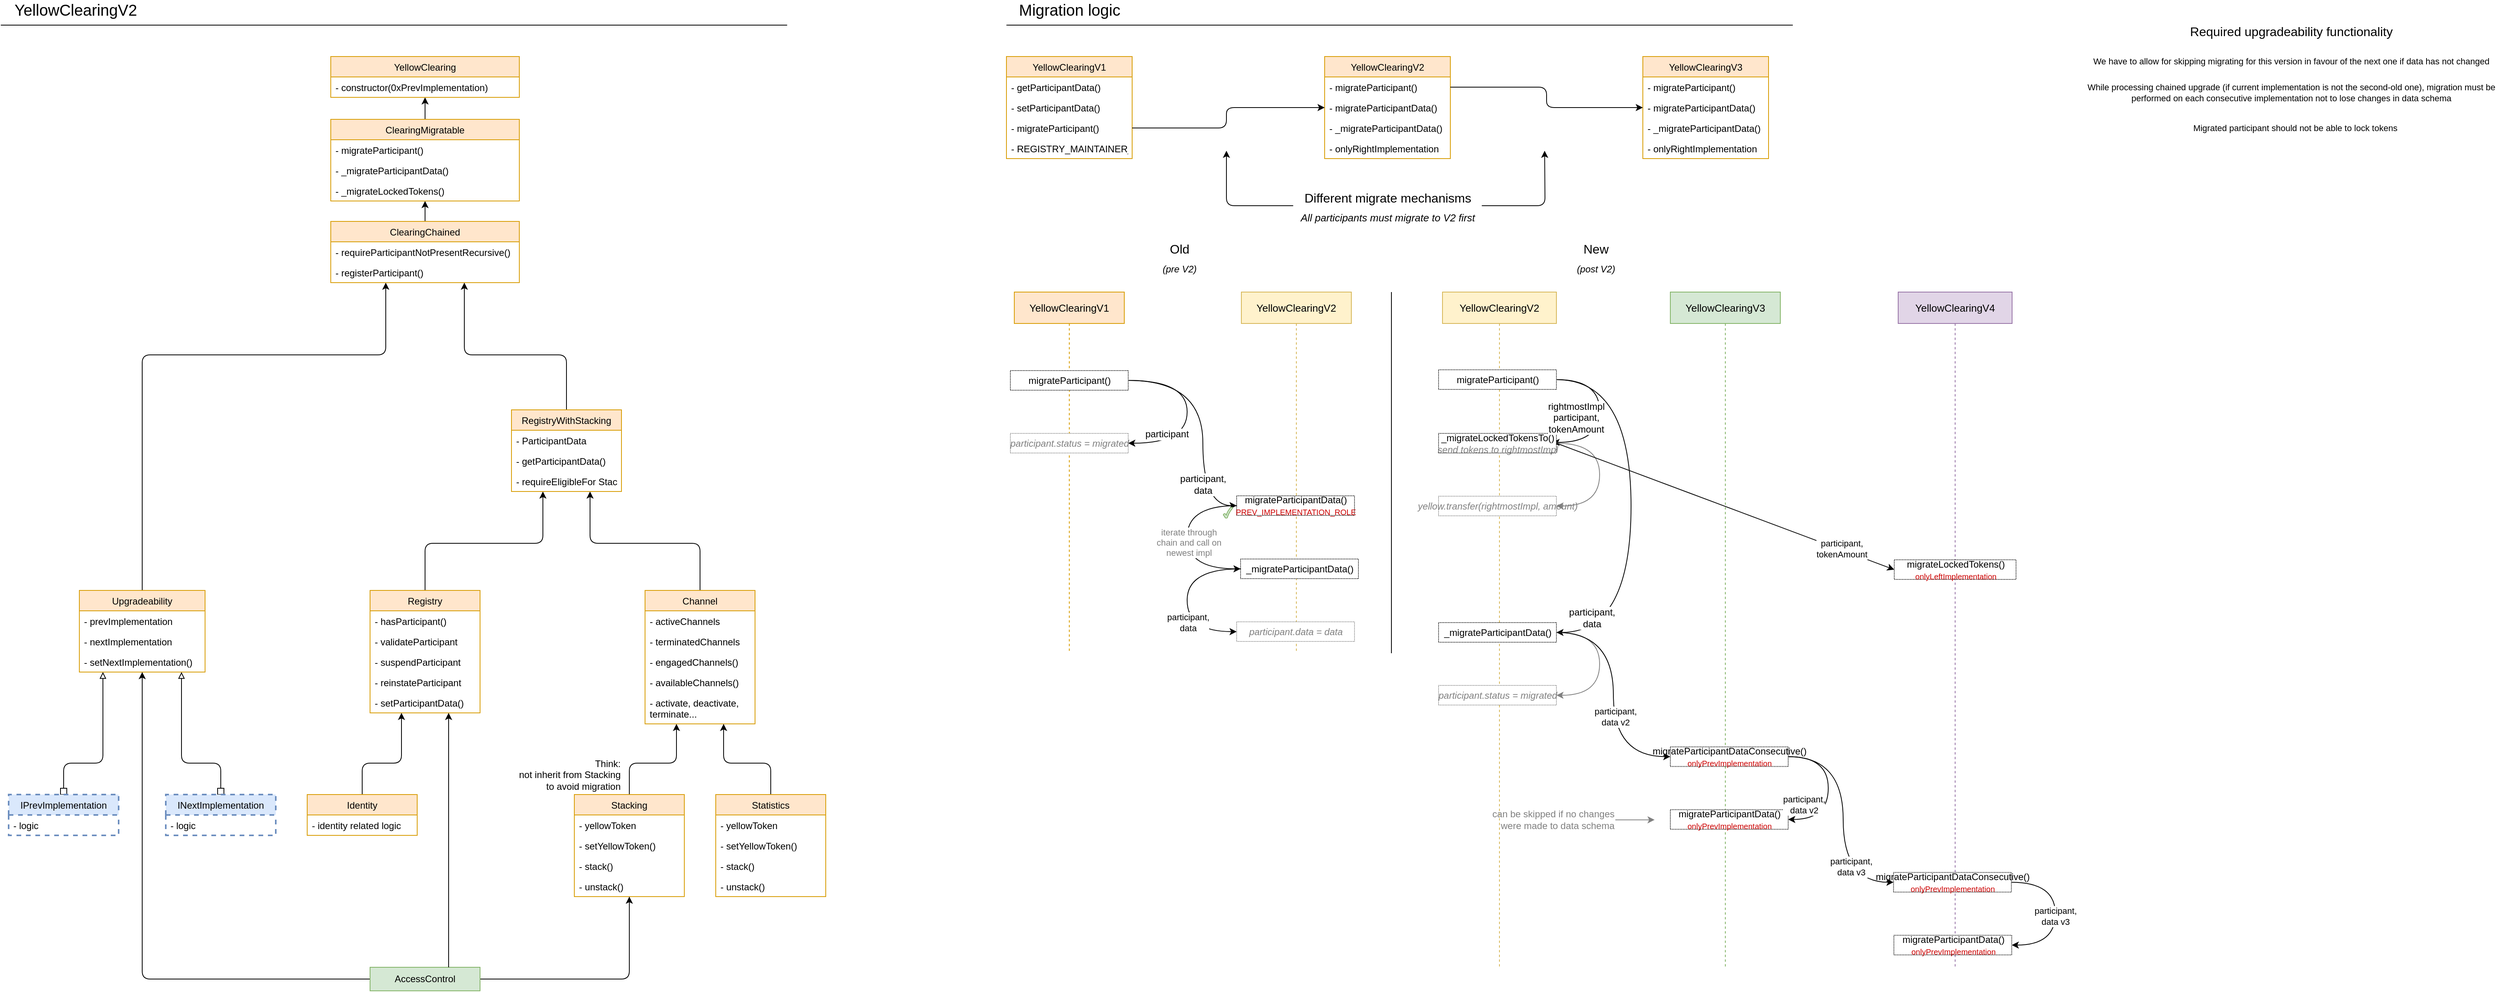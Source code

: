 <mxfile>
    <diagram id="poaGRXEQik0mPC6KGio3" name="Page-1">
        <mxGraphModel dx="1214" dy="923" grid="1" gridSize="10" guides="1" tooltips="1" connect="1" arrows="1" fold="1" page="1" pageScale="1" pageWidth="827" pageHeight="1169" math="0" shadow="0">
            <root>
                <mxCell id="0"/>
                <mxCell id="1" parent="0"/>
                <mxCell id="48" style="edgeStyle=orthogonalEdgeStyle;html=1;startArrow=none;startFill=0;endArrow=classic;endFill=1;" parent="1" source="9" target="22" edge="1">
                    <mxGeometry relative="1" as="geometry">
                        <Array as="points">
                            <mxPoint x="180" y="460"/>
                            <mxPoint x="490" y="460"/>
                        </Array>
                    </mxGeometry>
                </mxCell>
                <mxCell id="9" value="Upgradeability" style="swimlane;fontStyle=0;childLayout=stackLayout;horizontal=1;startSize=26;fillColor=#ffe6cc;horizontalStack=0;resizeParent=1;resizeParentMax=0;resizeLast=0;collapsible=1;marginBottom=0;strokeColor=#d79b00;swimlaneFillColor=default;" parent="1" vertex="1">
                    <mxGeometry x="100" y="760" width="160" height="104" as="geometry"/>
                </mxCell>
                <mxCell id="51" value="- prevImplementation" style="text;strokeColor=none;fillColor=none;align=left;verticalAlign=top;spacingLeft=4;spacingRight=4;overflow=hidden;rotatable=0;points=[[0,0.5],[1,0.5]];portConstraint=eastwest;" parent="9" vertex="1">
                    <mxGeometry y="26" width="160" height="26" as="geometry"/>
                </mxCell>
                <mxCell id="52" value="- nextImplementation" style="text;strokeColor=none;fillColor=none;align=left;verticalAlign=top;spacingLeft=4;spacingRight=4;overflow=hidden;rotatable=0;points=[[0,0.5],[1,0.5]];portConstraint=eastwest;" parent="9" vertex="1">
                    <mxGeometry y="52" width="160" height="26" as="geometry"/>
                </mxCell>
                <mxCell id="53" value="- setNextImplementation()" style="text;strokeColor=none;fillColor=none;align=left;verticalAlign=top;spacingLeft=4;spacingRight=4;overflow=hidden;rotatable=0;points=[[0,0.5],[1,0.5]];portConstraint=eastwest;" parent="9" vertex="1">
                    <mxGeometry y="78" width="160" height="26" as="geometry"/>
                </mxCell>
                <mxCell id="38" style="edgeStyle=orthogonalEdgeStyle;html=1;startArrow=box;startFill=0;endArrow=block;endFill=0;" parent="1" source="12" target="9" edge="1">
                    <mxGeometry relative="1" as="geometry">
                        <Array as="points">
                            <mxPoint x="80" y="980"/>
                            <mxPoint x="130" y="980"/>
                        </Array>
                    </mxGeometry>
                </mxCell>
                <mxCell id="12" value="IPrevImplementation" style="swimlane;fontStyle=0;childLayout=stackLayout;horizontal=1;startSize=26;fillColor=#dae8fc;horizontalStack=0;resizeParent=1;resizeParentMax=0;resizeLast=0;collapsible=1;marginBottom=0;strokeColor=#6c8ebf;swimlaneFillColor=default;strokeWidth=2;dashed=1;" parent="1" vertex="1">
                    <mxGeometry x="10" y="1020" width="140" height="52" as="geometry"/>
                </mxCell>
                <mxCell id="13" value="- logic" style="text;strokeColor=none;fillColor=none;align=left;verticalAlign=top;spacingLeft=4;spacingRight=4;overflow=hidden;rotatable=0;points=[[0,0.5],[1,0.5]];portConstraint=eastwest;" parent="12" vertex="1">
                    <mxGeometry y="26" width="140" height="26" as="geometry"/>
                </mxCell>
                <mxCell id="236" style="edgeStyle=orthogonalEdgeStyle;html=1;fontColor=#808080;strokeColor=#000000;exitX=0.5;exitY=0;exitDx=0;exitDy=0;" edge="1" parent="1" source="16" target="230">
                    <mxGeometry relative="1" as="geometry">
                        <Array as="points">
                            <mxPoint x="800" y="980"/>
                            <mxPoint x="860" y="980"/>
                        </Array>
                    </mxGeometry>
                </mxCell>
                <mxCell id="16" value="Stacking" style="swimlane;fontStyle=0;childLayout=stackLayout;horizontal=1;startSize=26;fillColor=#ffe6cc;horizontalStack=0;resizeParent=1;resizeParentMax=0;resizeLast=0;collapsible=1;marginBottom=0;strokeColor=#d79b00;swimlaneFillColor=default;" parent="1" vertex="1">
                    <mxGeometry x="730" y="1020" width="140" height="130" as="geometry"/>
                </mxCell>
                <mxCell id="64" value="- yellowToken" style="text;strokeColor=none;fillColor=none;align=left;verticalAlign=top;spacingLeft=4;spacingRight=4;overflow=hidden;rotatable=0;points=[[0,0.5],[1,0.5]];portConstraint=eastwest;" parent="16" vertex="1">
                    <mxGeometry y="26" width="140" height="26" as="geometry"/>
                </mxCell>
                <mxCell id="65" value="- setYellowToken()" style="text;strokeColor=none;fillColor=none;align=left;verticalAlign=top;spacingLeft=4;spacingRight=4;overflow=hidden;rotatable=0;points=[[0,0.5],[1,0.5]];portConstraint=eastwest;" parent="16" vertex="1">
                    <mxGeometry y="52" width="140" height="26" as="geometry"/>
                </mxCell>
                <mxCell id="66" value="- stack()" style="text;strokeColor=none;fillColor=none;align=left;verticalAlign=top;spacingLeft=4;spacingRight=4;overflow=hidden;rotatable=0;points=[[0,0.5],[1,0.5]];portConstraint=eastwest;" parent="16" vertex="1">
                    <mxGeometry y="78" width="140" height="26" as="geometry"/>
                </mxCell>
                <mxCell id="67" value="- unstack()" style="text;strokeColor=none;fillColor=none;align=left;verticalAlign=top;spacingLeft=4;spacingRight=4;overflow=hidden;rotatable=0;points=[[0,0.5],[1,0.5]];portConstraint=eastwest;" parent="16" vertex="1">
                    <mxGeometry y="104" width="140" height="26" as="geometry"/>
                </mxCell>
                <mxCell id="77" style="edgeStyle=orthogonalEdgeStyle;html=1;startArrow=none;startFill=0;endArrow=classic;endFill=1;" parent="1" source="22" target="70" edge="1">
                    <mxGeometry relative="1" as="geometry"/>
                </mxCell>
                <mxCell id="22" value="ClearingChained" style="swimlane;fontStyle=0;childLayout=stackLayout;horizontal=1;startSize=26;fillColor=#ffe6cc;horizontalStack=0;resizeParent=1;resizeParentMax=0;resizeLast=0;collapsible=1;marginBottom=0;strokeColor=#d79b00;swimlaneFillColor=default;" parent="1" vertex="1">
                    <mxGeometry x="420" y="290" width="240" height="78" as="geometry"/>
                </mxCell>
                <mxCell id="68" value="- requireParticipantNotPresentRecursive()" style="text;strokeColor=none;fillColor=none;align=left;verticalAlign=top;spacingLeft=4;spacingRight=4;overflow=hidden;rotatable=0;points=[[0,0.5],[1,0.5]];portConstraint=eastwest;" parent="22" vertex="1">
                    <mxGeometry y="26" width="240" height="26" as="geometry"/>
                </mxCell>
                <mxCell id="69" value="- registerParticipant()" style="text;strokeColor=none;fillColor=none;align=left;verticalAlign=top;spacingLeft=4;spacingRight=4;overflow=hidden;rotatable=0;points=[[0,0.5],[1,0.5]];portConstraint=eastwest;" parent="22" vertex="1">
                    <mxGeometry y="52" width="240" height="26" as="geometry"/>
                </mxCell>
                <mxCell id="237" style="edgeStyle=orthogonalEdgeStyle;html=1;fontColor=#808080;strokeColor=#000000;" edge="1" parent="1" source="23" target="252">
                    <mxGeometry relative="1" as="geometry">
                        <Array as="points">
                            <mxPoint x="540" y="700"/>
                            <mxPoint x="690" y="700"/>
                        </Array>
                    </mxGeometry>
                </mxCell>
                <mxCell id="23" value="Registry" style="swimlane;fontStyle=0;childLayout=stackLayout;horizontal=1;startSize=26;fillColor=#ffe6cc;horizontalStack=0;resizeParent=1;resizeParentMax=0;resizeLast=0;collapsible=1;marginBottom=0;strokeColor=#d79b00;swimlaneFillColor=default;" parent="1" vertex="1">
                    <mxGeometry x="470" y="760" width="140" height="156" as="geometry"/>
                </mxCell>
                <mxCell id="62" value="- hasParticipant()" style="text;strokeColor=none;fillColor=none;align=left;verticalAlign=top;spacingLeft=4;spacingRight=4;overflow=hidden;rotatable=0;points=[[0,0.5],[1,0.5]];portConstraint=eastwest;" parent="23" vertex="1">
                    <mxGeometry y="26" width="140" height="26" as="geometry"/>
                </mxCell>
                <mxCell id="59" value="- validateParticipant" style="text;strokeColor=none;fillColor=none;align=left;verticalAlign=top;spacingLeft=4;spacingRight=4;overflow=hidden;rotatable=0;points=[[0,0.5],[1,0.5]];portConstraint=eastwest;" parent="23" vertex="1">
                    <mxGeometry y="52" width="140" height="26" as="geometry"/>
                </mxCell>
                <mxCell id="60" value="- suspendParticipant" style="text;strokeColor=none;fillColor=none;align=left;verticalAlign=top;spacingLeft=4;spacingRight=4;overflow=hidden;rotatable=0;points=[[0,0.5],[1,0.5]];portConstraint=eastwest;" parent="23" vertex="1">
                    <mxGeometry y="78" width="140" height="26" as="geometry"/>
                </mxCell>
                <mxCell id="61" value="- reinstateParticipant" style="text;strokeColor=none;fillColor=none;align=left;verticalAlign=top;spacingLeft=4;spacingRight=4;overflow=hidden;rotatable=0;points=[[0,0.5],[1,0.5]];portConstraint=eastwest;" parent="23" vertex="1">
                    <mxGeometry y="104" width="140" height="26" as="geometry"/>
                </mxCell>
                <mxCell id="63" value="- setParticipantData()" style="text;strokeColor=none;fillColor=none;align=left;verticalAlign=top;spacingLeft=4;spacingRight=4;overflow=hidden;rotatable=0;points=[[0,0.5],[1,0.5]];portConstraint=eastwest;" parent="23" vertex="1">
                    <mxGeometry y="130" width="140" height="26" as="geometry"/>
                </mxCell>
                <mxCell id="47" style="edgeStyle=orthogonalEdgeStyle;html=1;startArrow=none;startFill=0;endArrow=classic;endFill=1;exitX=0.5;exitY=0;exitDx=0;exitDy=0;" parent="1" source="33" target="23" edge="1">
                    <mxGeometry relative="1" as="geometry">
                        <mxPoint x="610" y="1070" as="sourcePoint"/>
                        <Array as="points">
                            <mxPoint x="460" y="1020"/>
                            <mxPoint x="460" y="980"/>
                            <mxPoint x="510" y="980"/>
                        </Array>
                    </mxGeometry>
                </mxCell>
                <mxCell id="33" value="Identity" style="swimlane;fontStyle=0;childLayout=stackLayout;horizontal=1;startSize=26;fillColor=#ffe6cc;horizontalStack=0;resizeParent=1;resizeParentMax=0;resizeLast=0;collapsible=1;marginBottom=0;strokeColor=#d79b00;swimlaneFillColor=default;" parent="1" vertex="1">
                    <mxGeometry x="390" y="1020" width="140" height="52" as="geometry"/>
                </mxCell>
                <mxCell id="35" value="- identity related logic" style="text;strokeColor=none;fillColor=none;align=left;verticalAlign=top;spacingLeft=4;spacingRight=4;overflow=hidden;rotatable=0;points=[[0,0.5],[1,0.5]];portConstraint=eastwest;" parent="33" vertex="1">
                    <mxGeometry y="26" width="140" height="26" as="geometry"/>
                </mxCell>
                <mxCell id="39" style="edgeStyle=orthogonalEdgeStyle;html=1;startArrow=box;startFill=0;endArrow=block;endFill=0;" parent="1" source="36" target="9" edge="1">
                    <mxGeometry relative="1" as="geometry">
                        <Array as="points">
                            <mxPoint x="280" y="980"/>
                            <mxPoint x="230" y="980"/>
                        </Array>
                    </mxGeometry>
                </mxCell>
                <mxCell id="36" value="INextImplementation" style="swimlane;fontStyle=0;childLayout=stackLayout;horizontal=1;startSize=26;fillColor=#dae8fc;horizontalStack=0;resizeParent=1;resizeParentMax=0;resizeLast=0;collapsible=1;marginBottom=0;strokeColor=#6c8ebf;swimlaneFillColor=default;dashed=1;strokeWidth=2;" parent="1" vertex="1">
                    <mxGeometry x="210" y="1020" width="140" height="52" as="geometry"/>
                </mxCell>
                <mxCell id="37" value="- logic" style="text;strokeColor=none;fillColor=none;align=left;verticalAlign=top;spacingLeft=4;spacingRight=4;overflow=hidden;rotatable=0;points=[[0,0.5],[1,0.5]];portConstraint=eastwest;" parent="36" vertex="1">
                    <mxGeometry y="26" width="140" height="26" as="geometry"/>
                </mxCell>
                <mxCell id="42" style="edgeStyle=orthogonalEdgeStyle;html=1;startArrow=none;startFill=0;endArrow=classic;endFill=1;" parent="1" source="43" target="9" edge="1">
                    <mxGeometry relative="1" as="geometry">
                        <mxPoint x="180" y="940" as="sourcePoint"/>
                    </mxGeometry>
                </mxCell>
                <mxCell id="239" style="edgeStyle=orthogonalEdgeStyle;html=1;fontColor=#808080;strokeColor=#000000;" edge="1" parent="1" source="43" target="16">
                    <mxGeometry relative="1" as="geometry"/>
                </mxCell>
                <mxCell id="43" value="AccessControl" style="rounded=0;whiteSpace=wrap;html=1;strokeWidth=1;fillColor=#d5e8d4;strokeColor=#82b366;" parent="1" vertex="1">
                    <mxGeometry x="470" y="1240" width="140" height="30" as="geometry"/>
                </mxCell>
                <mxCell id="55" style="edgeStyle=orthogonalEdgeStyle;html=1;startArrow=none;startFill=0;endArrow=classic;endFill=1;" parent="1" source="43" target="23" edge="1">
                    <mxGeometry relative="1" as="geometry">
                        <mxPoint x="630" y="856" as="sourcePoint"/>
                        <Array as="points">
                            <mxPoint x="570" y="1130"/>
                            <mxPoint x="570" y="1130"/>
                        </Array>
                    </mxGeometry>
                </mxCell>
                <mxCell id="82" style="edgeStyle=orthogonalEdgeStyle;html=1;startArrow=none;startFill=0;endArrow=classic;endFill=1;" parent="1" source="70" target="78" edge="1">
                    <mxGeometry relative="1" as="geometry"/>
                </mxCell>
                <mxCell id="70" value="ClearingMigratable" style="swimlane;fontStyle=0;childLayout=stackLayout;horizontal=1;startSize=26;fillColor=#ffe6cc;horizontalStack=0;resizeParent=1;resizeParentMax=0;resizeLast=0;collapsible=1;marginBottom=0;strokeColor=#d79b00;swimlaneFillColor=default;" parent="1" vertex="1">
                    <mxGeometry x="420" y="160" width="240" height="104" as="geometry"/>
                </mxCell>
                <mxCell id="71" value="- migrateParticipant()" style="text;strokeColor=none;fillColor=none;align=left;verticalAlign=top;spacingLeft=4;spacingRight=4;overflow=hidden;rotatable=0;points=[[0,0.5],[1,0.5]];portConstraint=eastwest;" parent="70" vertex="1">
                    <mxGeometry y="26" width="240" height="26" as="geometry"/>
                </mxCell>
                <mxCell id="72" value="- _migrateParticipantData()" style="text;strokeColor=none;fillColor=none;align=left;verticalAlign=top;spacingLeft=4;spacingRight=4;overflow=hidden;rotatable=0;points=[[0,0.5],[1,0.5]];portConstraint=eastwest;" parent="70" vertex="1">
                    <mxGeometry y="52" width="240" height="26" as="geometry"/>
                </mxCell>
                <mxCell id="76" value="- _migrateLockedTokens()" style="text;strokeColor=none;fillColor=none;align=left;verticalAlign=top;spacingLeft=4;spacingRight=4;overflow=hidden;rotatable=0;points=[[0,0.5],[1,0.5]];portConstraint=eastwest;" parent="70" vertex="1">
                    <mxGeometry y="78" width="240" height="26" as="geometry"/>
                </mxCell>
                <mxCell id="78" value="YellowClearing" style="swimlane;fontStyle=0;childLayout=stackLayout;horizontal=1;startSize=26;fillColor=#ffe6cc;horizontalStack=0;resizeParent=1;resizeParentMax=0;resizeLast=0;collapsible=1;marginBottom=0;strokeColor=#d79b00;swimlaneFillColor=default;" parent="1" vertex="1">
                    <mxGeometry x="420" y="80" width="240" height="52" as="geometry"/>
                </mxCell>
                <mxCell id="79" value="- constructor(0xPrevImplementation)" style="text;strokeColor=none;fillColor=none;align=left;verticalAlign=top;spacingLeft=4;spacingRight=4;overflow=hidden;rotatable=0;points=[[0,0.5],[1,0.5]];portConstraint=eastwest;" parent="78" vertex="1">
                    <mxGeometry y="26" width="240" height="26" as="geometry"/>
                </mxCell>
                <mxCell id="83" value="YellowClearingV1" style="swimlane;fontStyle=0;childLayout=stackLayout;horizontal=1;startSize=26;fillColor=#ffe6cc;horizontalStack=0;resizeParent=1;resizeParentMax=0;resizeLast=0;collapsible=1;marginBottom=0;strokeColor=#d79b00;swimlaneFillColor=default;" parent="1" vertex="1">
                    <mxGeometry x="1280" y="80" width="160" height="130" as="geometry"/>
                </mxCell>
                <mxCell id="103" value="- getParticipantData()" style="text;strokeColor=none;fillColor=none;align=left;verticalAlign=top;spacingLeft=4;spacingRight=4;overflow=hidden;rotatable=0;points=[[0,0.5],[1,0.5]];portConstraint=eastwest;" parent="83" vertex="1">
                    <mxGeometry y="26" width="160" height="26" as="geometry"/>
                </mxCell>
                <mxCell id="104" value="- setParticipantData()" style="text;strokeColor=none;fillColor=none;align=left;verticalAlign=top;spacingLeft=4;spacingRight=4;overflow=hidden;rotatable=0;points=[[0,0.5],[1,0.5]];portConstraint=eastwest;" parent="83" vertex="1">
                    <mxGeometry y="52" width="160" height="26" as="geometry"/>
                </mxCell>
                <mxCell id="84" value="- migrateParticipant()" style="text;strokeColor=none;fillColor=none;align=left;verticalAlign=top;spacingLeft=4;spacingRight=4;overflow=hidden;rotatable=0;points=[[0,0.5],[1,0.5]];portConstraint=eastwest;" parent="83" vertex="1">
                    <mxGeometry y="78" width="160" height="26" as="geometry"/>
                </mxCell>
                <mxCell id="116" value="- REGISTRY_MAINTAINER_ROLE" style="text;strokeColor=none;fillColor=none;align=left;verticalAlign=top;spacingLeft=4;spacingRight=4;overflow=hidden;rotatable=0;points=[[0,0.5],[1,0.5]];portConstraint=eastwest;" parent="83" vertex="1">
                    <mxGeometry y="104" width="160" height="26" as="geometry"/>
                </mxCell>
                <mxCell id="87" value="&lt;font style=&quot;font-size: 20px&quot;&gt;&lt;span&gt;YellowClearingV2&lt;/span&gt;&lt;/font&gt;" style="text;html=1;align=center;verticalAlign=middle;resizable=0;points=[];autosize=1;strokeColor=none;fillColor=none;fontStyle=0" parent="1" vertex="1">
                    <mxGeometry x="10" y="10" width="170" height="20" as="geometry"/>
                </mxCell>
                <mxCell id="88" value="&lt;span style=&quot;font-size: 20px&quot;&gt;&lt;span&gt;Migration logic&lt;/span&gt;&lt;/span&gt;" style="text;html=1;align=center;verticalAlign=middle;resizable=0;points=[];autosize=1;strokeColor=none;fillColor=none;fontStyle=0" parent="1" vertex="1">
                    <mxGeometry x="1290" y="10" width="140" height="20" as="geometry"/>
                </mxCell>
                <mxCell id="91" value="YellowClearingV2" style="swimlane;fontStyle=0;childLayout=stackLayout;horizontal=1;startSize=26;fillColor=#ffe6cc;horizontalStack=0;resizeParent=1;resizeParentMax=0;resizeLast=0;collapsible=1;marginBottom=0;strokeColor=#d79b00;swimlaneFillColor=default;" parent="1" vertex="1">
                    <mxGeometry x="1685" y="80" width="160" height="130" as="geometry"/>
                </mxCell>
                <mxCell id="92" value="- migrateParticipant()" style="text;strokeColor=none;fillColor=none;align=left;verticalAlign=top;spacingLeft=4;spacingRight=4;overflow=hidden;rotatable=0;points=[[0,0.5],[1,0.5]];portConstraint=eastwest;" parent="91" vertex="1">
                    <mxGeometry y="26" width="160" height="26" as="geometry"/>
                </mxCell>
                <mxCell id="93" value="- migrateParticipantData()" style="text;strokeColor=none;fillColor=none;align=left;verticalAlign=top;spacingLeft=4;spacingRight=4;overflow=hidden;rotatable=0;points=[[0,0.5],[1,0.5]];portConstraint=eastwest;" parent="91" vertex="1">
                    <mxGeometry y="52" width="160" height="26" as="geometry"/>
                </mxCell>
                <mxCell id="96" value="- _migrateParticipantData()" style="text;strokeColor=none;fillColor=none;align=left;verticalAlign=top;spacingLeft=4;spacingRight=4;overflow=hidden;rotatable=0;points=[[0,0.5],[1,0.5]];portConstraint=eastwest;" parent="91" vertex="1">
                    <mxGeometry y="78" width="160" height="26" as="geometry"/>
                </mxCell>
                <mxCell id="114" value="- onlyRightImplementation" style="text;strokeColor=none;fillColor=none;align=left;verticalAlign=top;spacingLeft=4;spacingRight=4;overflow=hidden;rotatable=0;points=[[0,0.5],[1,0.5]];portConstraint=eastwest;" parent="91" vertex="1">
                    <mxGeometry y="104" width="160" height="26" as="geometry"/>
                </mxCell>
                <mxCell id="94" value="" style="endArrow=none;html=1;fontSize=20;" parent="1" edge="1">
                    <mxGeometry width="50" height="50" relative="1" as="geometry">
                        <mxPoint y="40" as="sourcePoint"/>
                        <mxPoint x="1000.877" y="40" as="targetPoint"/>
                    </mxGeometry>
                </mxCell>
                <mxCell id="95" value="" style="endArrow=none;html=1;fontSize=20;" parent="1" edge="1">
                    <mxGeometry width="50" height="50" relative="1" as="geometry">
                        <mxPoint x="1280" y="40" as="sourcePoint"/>
                        <mxPoint x="2280.877" y="40" as="targetPoint"/>
                    </mxGeometry>
                </mxCell>
                <mxCell id="97" style="edgeStyle=orthogonalEdgeStyle;html=1;fontSize=20;startArrow=none;startFill=0;endArrow=classic;endFill=1;" parent="1" source="84" target="93" edge="1">
                    <mxGeometry relative="1" as="geometry">
                        <Array as="points">
                            <mxPoint x="1560" y="171"/>
                            <mxPoint x="1560" y="145"/>
                        </Array>
                    </mxGeometry>
                </mxCell>
                <mxCell id="98" value="YellowClearingV3" style="swimlane;fontStyle=0;childLayout=stackLayout;horizontal=1;startSize=26;fillColor=#ffe6cc;horizontalStack=0;resizeParent=1;resizeParentMax=0;resizeLast=0;collapsible=1;marginBottom=0;strokeColor=#d79b00;swimlaneFillColor=default;" parent="1" vertex="1">
                    <mxGeometry x="2090" y="80" width="160" height="130" as="geometry"/>
                </mxCell>
                <mxCell id="99" value="- migrateParticipant()" style="text;strokeColor=none;fillColor=none;align=left;verticalAlign=top;spacingLeft=4;spacingRight=4;overflow=hidden;rotatable=0;points=[[0,0.5],[1,0.5]];portConstraint=eastwest;" parent="98" vertex="1">
                    <mxGeometry y="26" width="160" height="26" as="geometry"/>
                </mxCell>
                <mxCell id="100" value="- migrateParticipantData()" style="text;strokeColor=none;fillColor=none;align=left;verticalAlign=top;spacingLeft=4;spacingRight=4;overflow=hidden;rotatable=0;points=[[0,0.5],[1,0.5]];portConstraint=eastwest;" parent="98" vertex="1">
                    <mxGeometry y="52" width="160" height="26" as="geometry"/>
                </mxCell>
                <mxCell id="101" value="- _migrateParticipantData()" style="text;strokeColor=none;fillColor=none;align=left;verticalAlign=top;spacingLeft=4;spacingRight=4;overflow=hidden;rotatable=0;points=[[0,0.5],[1,0.5]];portConstraint=eastwest;" parent="98" vertex="1">
                    <mxGeometry y="78" width="160" height="26" as="geometry"/>
                </mxCell>
                <mxCell id="115" value="- onlyRightImplementation" style="text;strokeColor=none;fillColor=none;align=left;verticalAlign=top;spacingLeft=4;spacingRight=4;overflow=hidden;rotatable=0;points=[[0,0.5],[1,0.5]];portConstraint=eastwest;" parent="98" vertex="1">
                    <mxGeometry y="104" width="160" height="26" as="geometry"/>
                </mxCell>
                <mxCell id="102" style="edgeStyle=orthogonalEdgeStyle;html=1;fontSize=20;startArrow=none;startFill=0;endArrow=classic;endFill=1;" parent="1" source="92" target="100" edge="1">
                    <mxGeometry relative="1" as="geometry"/>
                </mxCell>
                <mxCell id="108" style="edgeStyle=orthogonalEdgeStyle;html=1;fontSize=16;startArrow=none;startFill=0;endArrow=classic;endFill=1;" parent="1" source="107" edge="1">
                    <mxGeometry relative="1" as="geometry">
                        <mxPoint x="1560" y="200" as="targetPoint"/>
                        <Array as="points">
                            <mxPoint x="1560" y="270"/>
                            <mxPoint x="1560" y="200"/>
                        </Array>
                    </mxGeometry>
                </mxCell>
                <mxCell id="109" style="edgeStyle=orthogonalEdgeStyle;html=1;fontSize=16;startArrow=none;startFill=0;endArrow=classic;endFill=1;" parent="1" source="107" edge="1">
                    <mxGeometry relative="1" as="geometry">
                        <mxPoint x="1965" y="200" as="targetPoint"/>
                        <mxPoint x="1940.0" y="270" as="sourcePoint"/>
                    </mxGeometry>
                </mxCell>
                <mxCell id="107" value="&lt;font&gt;&lt;span style=&quot;font-size: 16px&quot;&gt;Different migrate mechanisms&lt;/span&gt;&lt;br&gt;&lt;font size=&quot;1&quot;&gt;&lt;i style=&quot;font-size: 13px&quot;&gt;All participants must migrate to V2 first&lt;/i&gt;&lt;/font&gt;&lt;br&gt;&lt;/font&gt;" style="text;html=1;align=center;verticalAlign=middle;resizable=0;points=[];autosize=1;strokeColor=none;fillColor=none;fontSize=20;" parent="1" vertex="1">
                    <mxGeometry x="1645" y="240" width="240" height="60" as="geometry"/>
                </mxCell>
                <mxCell id="117" value="&lt;font&gt;&lt;span style=&quot;font-size: 16px&quot;&gt;Old&lt;/span&gt;&lt;br&gt;&lt;font size=&quot;1&quot;&gt;&lt;i style=&quot;font-size: 12px&quot;&gt;(pre V2)&lt;/i&gt;&lt;/font&gt;&lt;br&gt;&lt;/font&gt;" style="text;html=1;align=center;verticalAlign=middle;resizable=0;points=[];autosize=1;strokeColor=none;fillColor=none;fontSize=20;" parent="1" vertex="1">
                    <mxGeometry x="1470" y="305" width="60" height="60" as="geometry"/>
                </mxCell>
                <mxCell id="119" value="&lt;font&gt;&lt;span style=&quot;font-size: 16px&quot;&gt;New&lt;/span&gt;&lt;br&gt;&lt;font size=&quot;1&quot;&gt;&lt;i style=&quot;font-size: 12px&quot;&gt;(post V2)&lt;/i&gt;&lt;/font&gt;&lt;br&gt;&lt;/font&gt;" style="text;html=1;align=center;verticalAlign=middle;resizable=0;points=[];autosize=1;strokeColor=none;fillColor=none;fontSize=20;" parent="1" vertex="1">
                    <mxGeometry x="2000" y="305" width="60" height="60" as="geometry"/>
                </mxCell>
                <mxCell id="120" value="YellowClearingV1" style="shape=umlLifeline;perimeter=lifelinePerimeter;whiteSpace=wrap;html=1;container=1;collapsible=0;recursiveResize=0;outlineConnect=0;fontSize=13;strokeWidth=1;fillColor=#ffe6cc;strokeColor=#d79b00;" parent="1" vertex="1">
                    <mxGeometry x="1290" y="380" width="140" height="460" as="geometry"/>
                </mxCell>
                <mxCell id="148" style="edgeStyle=orthogonalEdgeStyle;html=1;exitX=1;exitY=0.5;exitDx=0;exitDy=0;entryX=1;entryY=0.5;entryDx=0;entryDy=0;fontSize=12;fontColor=#808080;startArrow=none;startFill=0;endArrow=classic;endFill=1;curved=1;" parent="120" source="124" target="146" edge="1">
                    <mxGeometry relative="1" as="geometry">
                        <Array as="points">
                            <mxPoint x="220" y="112"/>
                            <mxPoint x="220" y="192"/>
                        </Array>
                    </mxGeometry>
                </mxCell>
                <mxCell id="149" value="&lt;font color=&quot;#000000&quot;&gt;participant&lt;/font&gt;" style="edgeLabel;html=1;align=center;verticalAlign=middle;resizable=0;points=[];fontSize=12;fontColor=#808080;" parent="148" vertex="1" connectable="0">
                    <mxGeometry x="0.657" y="-3" relative="1" as="geometry">
                        <mxPoint x="9" y="-9" as="offset"/>
                    </mxGeometry>
                </mxCell>
                <mxCell id="124" value="migrateParticipant()" style="html=1;fontSize=12;strokeWidth=1;dashed=1;dashPattern=1 1;" parent="120" vertex="1">
                    <mxGeometry x="-5" y="100" width="150" height="25" as="geometry"/>
                </mxCell>
                <mxCell id="146" value="&lt;i&gt;&lt;font color=&quot;#808080&quot;&gt;participant.status = migrated&lt;/font&gt;&lt;/i&gt;" style="html=1;fontSize=12;strokeWidth=1;dashed=1;dashPattern=1 1;strokeColor=#808080;" parent="120" vertex="1">
                    <mxGeometry x="-5" y="180" width="150" height="25" as="geometry"/>
                </mxCell>
                <mxCell id="121" value="YellowClearingV2" style="shape=umlLifeline;perimeter=lifelinePerimeter;whiteSpace=wrap;html=1;container=1;collapsible=0;recursiveResize=0;outlineConnect=0;fontSize=13;strokeWidth=1;fillColor=#fff2cc;strokeColor=#d6b656;" parent="1" vertex="1">
                    <mxGeometry x="1579" y="380" width="140" height="460" as="geometry"/>
                </mxCell>
                <mxCell id="161" style="edgeStyle=orthogonalEdgeStyle;curved=1;html=1;exitX=0;exitY=0.5;exitDx=0;exitDy=0;entryX=0;entryY=0.5;entryDx=0;entryDy=0;fontSize=11;fontColor=#000000;startArrow=none;startFill=0;endArrow=classic;endFill=1;" parent="121" source="125" target="160" edge="1">
                    <mxGeometry relative="1" as="geometry">
                        <Array as="points">
                            <mxPoint x="-69" y="272"/>
                            <mxPoint x="-69" y="352"/>
                        </Array>
                    </mxGeometry>
                </mxCell>
                <mxCell id="162" value="&lt;font color=&quot;#808080&quot;&gt;iterate through&lt;br&gt;chain and call on&lt;br&gt;newest impl&lt;/font&gt;" style="edgeLabel;html=1;align=center;verticalAlign=middle;resizable=0;points=[];fontSize=11;fontColor=#000000;" parent="161" vertex="1" connectable="0">
                    <mxGeometry x="-0.109" y="2" relative="1" as="geometry">
                        <mxPoint y="16" as="offset"/>
                    </mxGeometry>
                </mxCell>
                <mxCell id="125" value="migrateParticipantData()&lt;br style=&quot;font-size: 11px&quot;&gt;&lt;font size=&quot;1&quot; color=&quot;#cc0000&quot;&gt;PREV_IMPLEMENTATION_ROLE&lt;/font&gt;" style="html=1;fontSize=12;strokeWidth=1;dashed=1;dashPattern=1 1;" parent="121" vertex="1">
                    <mxGeometry x="-6" y="259.5" width="150" height="25" as="geometry"/>
                </mxCell>
                <mxCell id="152" value="&lt;i&gt;&lt;font color=&quot;#808080&quot;&gt;participant.data = data&lt;/font&gt;&lt;/i&gt;" style="html=1;fontSize=12;strokeWidth=1;dashed=1;dashPattern=1 1;strokeColor=#808080;" parent="121" vertex="1">
                    <mxGeometry x="-6" y="420" width="150" height="25" as="geometry"/>
                </mxCell>
                <mxCell id="163" style="edgeStyle=orthogonalEdgeStyle;curved=1;html=1;exitX=0;exitY=0.5;exitDx=0;exitDy=0;entryX=0;entryY=0.5;entryDx=0;entryDy=0;fontSize=11;fontColor=#808080;startArrow=none;startFill=0;endArrow=classic;endFill=1;" parent="121" source="160" target="152" edge="1">
                    <mxGeometry relative="1" as="geometry">
                        <Array as="points">
                            <mxPoint x="-69" y="352"/>
                            <mxPoint x="-69" y="432"/>
                        </Array>
                    </mxGeometry>
                </mxCell>
                <mxCell id="164" value="&lt;font color=&quot;#000000&quot;&gt;participant,&lt;br&gt;data&lt;/font&gt;" style="edgeLabel;html=1;align=center;verticalAlign=middle;resizable=0;points=[];fontSize=11;fontColor=#808080;" parent="163" vertex="1" connectable="0">
                    <mxGeometry x="0.101" y="1" relative="1" as="geometry">
                        <mxPoint y="20" as="offset"/>
                    </mxGeometry>
                </mxCell>
                <mxCell id="160" value="_migrateParticipantData()" style="html=1;fontSize=12;strokeWidth=1;dashed=1;dashPattern=1 1;" parent="121" vertex="1">
                    <mxGeometry x="-1" y="340" width="150" height="25" as="geometry"/>
                </mxCell>
                <mxCell id="150" style="edgeStyle=orthogonalEdgeStyle;curved=1;html=1;exitX=1;exitY=0.5;exitDx=0;exitDy=0;entryX=0;entryY=0.5;entryDx=0;entryDy=0;fontSize=12;fontColor=#000000;startArrow=none;startFill=0;endArrow=classic;endFill=1;" parent="1" source="124" target="125" edge="1">
                    <mxGeometry relative="1" as="geometry">
                        <Array as="points">
                            <mxPoint x="1530" y="492"/>
                            <mxPoint x="1530" y="652"/>
                        </Array>
                    </mxGeometry>
                </mxCell>
                <mxCell id="151" value="participant,&lt;br&gt;data" style="edgeLabel;html=1;align=center;verticalAlign=middle;resizable=0;points=[];fontSize=12;fontColor=#000000;" parent="150" vertex="1" connectable="0">
                    <mxGeometry x="0.337" y="-2" relative="1" as="geometry">
                        <mxPoint x="2" y="28" as="offset"/>
                    </mxGeometry>
                </mxCell>
                <mxCell id="155" value="" style="verticalLabelPosition=bottom;verticalAlign=top;html=1;shape=mxgraph.basic.tick;fontSize=10;strokeWidth=1;fillColor=#d5e8d4;strokeColor=#82b366;" parent="1" vertex="1">
                    <mxGeometry x="1556.05" y="654" width="11.9" height="14" as="geometry"/>
                </mxCell>
                <mxCell id="165" value="We have to allow for skipping migrating for this version in favour of the next one if data has not changed" style="text;html=1;align=center;verticalAlign=middle;resizable=0;points=[];autosize=1;strokeColor=none;fillColor=none;fontSize=11;fontColor=#000000;" parent="1" vertex="1">
                    <mxGeometry x="2655" y="76" width="520" height="20" as="geometry"/>
                </mxCell>
                <mxCell id="166" value="While processing chained upgrade (if current implementation is not the second-old one), migration must be&lt;br&gt;performed on each consecutive implementation not to lose changes in data schema" style="text;html=1;align=center;verticalAlign=middle;resizable=0;points=[];autosize=1;strokeColor=none;fillColor=none;fontSize=11;fontColor=#000000;" parent="1" vertex="1">
                    <mxGeometry x="2650" y="111" width="530" height="30" as="geometry"/>
                </mxCell>
                <mxCell id="167" value="&lt;font&gt;&lt;span style=&quot;font-size: 16px&quot;&gt;Required upgradeability functionality&lt;/span&gt;&lt;br&gt;&lt;/font&gt;" style="text;html=1;align=center;verticalAlign=middle;resizable=0;points=[];autosize=1;strokeColor=none;fillColor=none;fontSize=20;" parent="1" vertex="1">
                    <mxGeometry x="2780" y="31" width="270" height="30" as="geometry"/>
                </mxCell>
                <mxCell id="168" value="YellowClearingV3" style="shape=umlLifeline;perimeter=lifelinePerimeter;whiteSpace=wrap;html=1;container=1;collapsible=0;recursiveResize=0;outlineConnect=0;fontSize=13;strokeWidth=1;fillColor=#d5e8d4;strokeColor=#82b366;" vertex="1" parent="1">
                    <mxGeometry x="2125" y="380" width="140" height="860" as="geometry"/>
                </mxCell>
                <mxCell id="188" value="migrateParticipantData()&lt;br&gt;&lt;font color=&quot;#cc0000&quot; style=&quot;font-size: 10px&quot;&gt;onlyPrevImplementation&lt;/font&gt;" style="html=1;fontSize=12;strokeWidth=1;dashed=1;dashPattern=1 1;" vertex="1" parent="168">
                    <mxGeometry x="-9.237e-14" y="659.22" width="150" height="25" as="geometry"/>
                </mxCell>
                <mxCell id="204" style="edgeStyle=orthogonalEdgeStyle;curved=1;html=1;exitX=1;exitY=0.5;exitDx=0;exitDy=0;entryX=1;entryY=0.5;entryDx=0;entryDy=0;" edge="1" parent="168" source="193" target="188">
                    <mxGeometry relative="1" as="geometry">
                        <Array as="points">
                            <mxPoint x="201" y="592.22"/>
                            <mxPoint x="201" y="672.22"/>
                        </Array>
                    </mxGeometry>
                </mxCell>
                <mxCell id="193" value="migrateParticipantDataConsecutive()&lt;br&gt;&lt;span style=&quot;color: rgb(204 , 0 , 0) ; font-size: 10px&quot;&gt;onlyPrevImplementation&lt;/span&gt;" style="html=1;fontSize=12;strokeWidth=1;dashed=1;dashPattern=1 1;" vertex="1" parent="168">
                    <mxGeometry x="-9.237e-14" y="579.22" width="150" height="25" as="geometry"/>
                </mxCell>
                <mxCell id="173" value="YellowClearingV2" style="shape=umlLifeline;perimeter=lifelinePerimeter;whiteSpace=wrap;html=1;container=1;collapsible=0;recursiveResize=0;outlineConnect=0;fontSize=13;strokeWidth=1;fillColor=#fff2cc;strokeColor=#d6b656;" vertex="1" parent="1">
                    <mxGeometry x="1835" y="380" width="145" height="860" as="geometry"/>
                </mxCell>
                <mxCell id="217" style="edgeStyle=orthogonalEdgeStyle;html=1;exitX=1;exitY=0.5;exitDx=0;exitDy=0;entryX=1;entryY=0.5;entryDx=0;entryDy=0;curved=1;" edge="1" parent="173" source="176" target="214">
                    <mxGeometry relative="1" as="geometry">
                        <Array as="points">
                            <mxPoint x="240" y="112"/>
                            <mxPoint x="240" y="434"/>
                        </Array>
                    </mxGeometry>
                </mxCell>
                <mxCell id="174" style="edgeStyle=orthogonalEdgeStyle;html=1;fontSize=10;fontColor=#CC0000;startArrow=none;startFill=0;endArrow=classic;endFill=1;entryX=1;entryY=0.5;entryDx=0;entryDy=0;exitX=1;exitY=0.5;exitDx=0;exitDy=0;curved=1;" edge="1" parent="173" source="176">
                    <mxGeometry relative="1" as="geometry">
                        <Array as="points">
                            <mxPoint x="200" y="112"/>
                            <mxPoint x="200" y="192"/>
                        </Array>
                        <mxPoint x="140" y="191.5" as="targetPoint"/>
                    </mxGeometry>
                </mxCell>
                <mxCell id="175" value="&lt;font style=&quot;font-size: 12px&quot; color=&quot;#000000&quot;&gt;participant,&lt;br&gt;data&lt;br&gt;&lt;/font&gt;" style="edgeLabel;html=1;align=center;verticalAlign=middle;resizable=0;points=[];fontSize=10;fontColor=#CC0000;" vertex="1" connectable="0" parent="174">
                    <mxGeometry x="0.003" relative="1" as="geometry">
                        <mxPoint x="-10" y="260" as="offset"/>
                    </mxGeometry>
                </mxCell>
                <mxCell id="176" value="migrateParticipant()" style="html=1;fontSize=12;strokeWidth=1;dashed=1;dashPattern=1 1;" vertex="1" parent="173">
                    <mxGeometry x="-5" y="99" width="150" height="25" as="geometry"/>
                </mxCell>
                <mxCell id="227" style="edgeStyle=orthogonalEdgeStyle;curved=1;html=1;exitX=1;exitY=0.5;exitDx=0;exitDy=0;entryX=1;entryY=0.5;entryDx=0;entryDy=0;fontColor=#808080;strokeColor=#808080;" edge="1" parent="173" source="213" target="226">
                    <mxGeometry relative="1" as="geometry">
                        <Array as="points">
                            <mxPoint x="200" y="192"/>
                            <mxPoint x="200" y="272"/>
                        </Array>
                    </mxGeometry>
                </mxCell>
                <mxCell id="213" value="_migrateLockedTokensTo()&lt;br&gt;&lt;i&gt;&lt;font color=&quot;#808080&quot;&gt;send tokens to rightmostImpl&lt;/font&gt;&lt;/i&gt;" style="html=1;fontSize=12;strokeWidth=1;dashed=1;dashPattern=1 1;" vertex="1" parent="173">
                    <mxGeometry x="-5" y="180" width="150" height="25" as="geometry"/>
                </mxCell>
                <mxCell id="225" style="edgeStyle=orthogonalEdgeStyle;curved=1;html=1;exitX=1;exitY=0.5;exitDx=0;exitDy=0;entryX=1;entryY=0.5;entryDx=0;entryDy=0;fontColor=#808080;strokeColor=#808080;" edge="1" parent="173" source="214" target="223">
                    <mxGeometry relative="1" as="geometry">
                        <Array as="points">
                            <mxPoint x="200" y="433.05"/>
                            <mxPoint x="200" y="513.05"/>
                        </Array>
                    </mxGeometry>
                </mxCell>
                <mxCell id="214" value="_migrateParticipantData()" style="html=1;fontSize=12;strokeWidth=1;dashed=1;dashPattern=1 1;" vertex="1" parent="173">
                    <mxGeometry x="-5" y="421.05" width="150" height="25" as="geometry"/>
                </mxCell>
                <mxCell id="223" value="&lt;i&gt;&lt;font color=&quot;#808080&quot;&gt;participant.status = migrated&lt;/font&gt;&lt;/i&gt;" style="html=1;fontSize=12;strokeWidth=1;dashed=1;dashPattern=1 1;strokeColor=#808080;" vertex="1" parent="173">
                    <mxGeometry x="-5" y="501.05" width="150" height="25" as="geometry"/>
                </mxCell>
                <mxCell id="226" value="&lt;font color=&quot;#808080&quot;&gt;&lt;i&gt;yellow.transfer(rightmostImpl, amount)&lt;/i&gt;&lt;/font&gt;" style="html=1;fontSize=12;strokeWidth=1;dashed=1;dashPattern=1 1;strokeColor=#808080;" vertex="1" parent="173">
                    <mxGeometry x="-5" y="260" width="150" height="25" as="geometry"/>
                </mxCell>
                <mxCell id="181" value="" style="endArrow=none;html=1;" edge="1" parent="1">
                    <mxGeometry width="50" height="50" relative="1" as="geometry">
                        <mxPoint x="1770" y="840" as="sourcePoint"/>
                        <mxPoint x="1770" y="380" as="targetPoint"/>
                    </mxGeometry>
                </mxCell>
                <mxCell id="183" value="YellowClearingV4" style="shape=umlLifeline;perimeter=lifelinePerimeter;whiteSpace=wrap;html=1;container=1;collapsible=0;recursiveResize=0;outlineConnect=0;fontSize=13;strokeWidth=1;fillColor=#e1d5e7;strokeColor=#9673a6;" vertex="1" parent="1">
                    <mxGeometry x="2415" y="380" width="145" height="860" as="geometry"/>
                </mxCell>
                <mxCell id="196" value="migrateParticipantData()&lt;br&gt;&lt;span style=&quot;color: rgb(204 , 0 , 0) ; font-size: 10px&quot;&gt;onlyPrevImplementation&lt;/span&gt;" style="html=1;fontSize=12;strokeWidth=1;dashed=1;dashPattern=1 1;" vertex="1" parent="183">
                    <mxGeometry x="-5.45" y="819.22" width="150" height="25" as="geometry"/>
                </mxCell>
                <mxCell id="210" style="edgeStyle=orthogonalEdgeStyle;curved=1;html=1;exitX=1;exitY=0.5;exitDx=0;exitDy=0;entryX=1;entryY=0.5;entryDx=0;entryDy=0;" edge="1" parent="183" source="201" target="196">
                    <mxGeometry relative="1" as="geometry">
                        <Array as="points">
                            <mxPoint x="200" y="752.22"/>
                            <mxPoint x="200" y="832.22"/>
                        </Array>
                    </mxGeometry>
                </mxCell>
                <mxCell id="201" value="migrateParticipantDataConsecutive()&lt;br&gt;&lt;span style=&quot;color: rgb(204 , 0 , 0) ; font-size: 10px&quot;&gt;onlyPrevImplementation&lt;/span&gt;" style="html=1;fontSize=12;strokeWidth=1;dashed=1;dashPattern=1 1;" vertex="1" parent="183">
                    <mxGeometry x="-5.9" y="739.22" width="150" height="25" as="geometry"/>
                </mxCell>
                <mxCell id="215" value="migrateLockedTokens()&lt;br&gt;&lt;font color=&quot;#cc0000&quot; style=&quot;font-size: 10px&quot;&gt;onlyLeftImplementation&lt;/font&gt;" style="html=1;fontSize=12;strokeWidth=1;dashed=1;dashPattern=1 1;" vertex="1" parent="183">
                    <mxGeometry x="-5" y="341.05" width="155" height="25" as="geometry"/>
                </mxCell>
                <mxCell id="202" style="edgeStyle=orthogonalEdgeStyle;curved=1;html=1;exitX=1;exitY=0.5;exitDx=0;exitDy=0;entryX=0;entryY=0.5;entryDx=0;entryDy=0;" edge="1" parent="1" source="214" target="193">
                    <mxGeometry relative="1" as="geometry">
                        <mxPoint x="1975" y="652.55" as="sourcePoint"/>
                    </mxGeometry>
                </mxCell>
                <mxCell id="203" value="participant,&lt;br&gt;data v2" style="edgeLabel;html=1;align=center;verticalAlign=middle;resizable=0;points=[];" vertex="1" connectable="0" parent="202">
                    <mxGeometry x="-0.004" y="-1" relative="1" as="geometry">
                        <mxPoint x="3" y="29" as="offset"/>
                    </mxGeometry>
                </mxCell>
                <mxCell id="206" style="edgeStyle=orthogonalEdgeStyle;curved=1;html=1;exitX=1;exitY=0.5;exitDx=0;exitDy=0;entryX=0;entryY=0.5;entryDx=0;entryDy=0;" edge="1" parent="1" source="193" target="201">
                    <mxGeometry relative="1" as="geometry">
                        <Array as="points">
                            <mxPoint x="2345" y="972.22"/>
                            <mxPoint x="2345" y="1132.22"/>
                        </Array>
                    </mxGeometry>
                </mxCell>
                <mxCell id="209" value="participant,&lt;br&gt;data v3" style="edgeLabel;html=1;align=center;verticalAlign=middle;resizable=0;points=[];" vertex="1" connectable="0" parent="206">
                    <mxGeometry x="0.307" y="4" relative="1" as="geometry">
                        <mxPoint x="6" y="18" as="offset"/>
                    </mxGeometry>
                </mxCell>
                <mxCell id="207" value="participant,&lt;br&gt;data v2" style="edgeLabel;html=1;align=center;verticalAlign=middle;resizable=0;points=[];" vertex="1" connectable="0" parent="1">
                    <mxGeometry x="2295" y="1033.22" as="geometry"/>
                </mxCell>
                <mxCell id="212" value="participant,&lt;br&gt;data v3" style="edgeLabel;html=1;align=center;verticalAlign=middle;resizable=0;points=[];" vertex="1" connectable="0" parent="1">
                    <mxGeometry x="2615" y="1175" as="geometry"/>
                </mxCell>
                <mxCell id="216" style="html=1;exitX=1;exitY=0.5;exitDx=0;exitDy=0;entryX=0;entryY=0.5;entryDx=0;entryDy=0;" edge="1" parent="1" source="213" target="215">
                    <mxGeometry relative="1" as="geometry"/>
                </mxCell>
                <mxCell id="219" value="participant,&lt;br&gt;tokenAmount" style="edgeLabel;html=1;align=center;verticalAlign=middle;resizable=0;points=[];" vertex="1" connectable="0" parent="216">
                    <mxGeometry x="0.684" y="1" relative="1" as="geometry">
                        <mxPoint as="offset"/>
                    </mxGeometry>
                </mxCell>
                <mxCell id="218" value="&lt;font style=&quot;font-size: 12px&quot; color=&quot;#000000&quot;&gt;rightmostImpl&lt;br&gt;participant,&lt;br&gt;tokenAmount&lt;br&gt;&lt;/font&gt;" style="edgeLabel;html=1;align=center;verticalAlign=middle;resizable=0;points=[];fontSize=10;fontColor=#CC0000;" vertex="1" connectable="0" parent="1">
                    <mxGeometry x="2005" y="540" as="geometry"/>
                </mxCell>
                <mxCell id="221" style="edgeStyle=orthogonalEdgeStyle;curved=1;html=1;fontColor=#808080;strokeColor=#808080;" edge="1" parent="1" source="220">
                    <mxGeometry relative="1" as="geometry">
                        <mxPoint x="2105" y="1052.22" as="targetPoint"/>
                    </mxGeometry>
                </mxCell>
                <mxCell id="220" value="can be skipped if no changes&lt;br&gt;were made to data schema" style="text;html=1;align=right;verticalAlign=middle;resizable=0;points=[];autosize=1;strokeColor=none;fillColor=none;fontColor=#808080;" vertex="1" parent="1">
                    <mxGeometry x="1885" y="1037.22" width="170" height="30" as="geometry"/>
                </mxCell>
                <mxCell id="222" value="Migrated participant should not be able to lock tokens" style="text;html=1;align=center;verticalAlign=middle;resizable=0;points=[];autosize=1;strokeColor=none;fillColor=none;fontSize=11;fontColor=#000000;" vertex="1" parent="1">
                    <mxGeometry x="2780" y="161" width="280" height="20" as="geometry"/>
                </mxCell>
                <mxCell id="238" style="edgeStyle=orthogonalEdgeStyle;html=1;fontColor=#808080;strokeColor=#000000;" edge="1" parent="1" source="230" target="252">
                    <mxGeometry relative="1" as="geometry">
                        <Array as="points">
                            <mxPoint x="890" y="700"/>
                            <mxPoint x="750" y="700"/>
                        </Array>
                    </mxGeometry>
                </mxCell>
                <mxCell id="230" value="Channel" style="swimlane;fontStyle=0;childLayout=stackLayout;horizontal=1;startSize=26;fillColor=#ffe6cc;horizontalStack=0;resizeParent=1;resizeParentMax=0;resizeLast=0;collapsible=1;marginBottom=0;strokeColor=#d79b00;swimlaneFillColor=default;" vertex="1" parent="1">
                    <mxGeometry x="820" y="760" width="140" height="170" as="geometry"/>
                </mxCell>
                <mxCell id="233" value="- activeChannels" style="text;strokeColor=none;fillColor=none;align=left;verticalAlign=top;spacingLeft=4;spacingRight=4;overflow=hidden;rotatable=0;points=[[0,0.5],[1,0.5]];portConstraint=eastwest;" vertex="1" parent="230">
                    <mxGeometry y="26" width="140" height="26" as="geometry"/>
                </mxCell>
                <mxCell id="234" value="- terminatedChannels" style="text;strokeColor=none;fillColor=none;align=left;verticalAlign=top;spacingLeft=4;spacingRight=4;overflow=hidden;rotatable=0;points=[[0,0.5],[1,0.5]];portConstraint=eastwest;" vertex="1" parent="230">
                    <mxGeometry y="52" width="140" height="26" as="geometry"/>
                </mxCell>
                <mxCell id="231" value="- engagedChannels()" style="text;strokeColor=none;fillColor=none;align=left;verticalAlign=top;spacingLeft=4;spacingRight=4;overflow=hidden;rotatable=0;points=[[0,0.5],[1,0.5]];portConstraint=eastwest;" vertex="1" parent="230">
                    <mxGeometry y="78" width="140" height="26" as="geometry"/>
                </mxCell>
                <mxCell id="232" value="- availableChannels()" style="text;strokeColor=none;fillColor=none;align=left;verticalAlign=top;spacingLeft=4;spacingRight=4;overflow=hidden;rotatable=0;points=[[0,0.5],[1,0.5]];portConstraint=eastwest;" vertex="1" parent="230">
                    <mxGeometry y="104" width="140" height="26" as="geometry"/>
                </mxCell>
                <mxCell id="235" value="- activate, deactivate,&#10;terminate..." style="text;strokeColor=none;fillColor=none;align=left;verticalAlign=top;spacingLeft=4;spacingRight=4;overflow=hidden;rotatable=0;points=[[0,0.5],[1,0.5]];portConstraint=eastwest;" vertex="1" parent="230">
                    <mxGeometry y="130" width="140" height="40" as="geometry"/>
                </mxCell>
                <mxCell id="241" value="Think:&lt;br&gt;not inherit from Stacking&lt;br&gt;&amp;nbsp;to avoid migration" style="text;html=1;align=right;verticalAlign=middle;resizable=0;points=[];autosize=1;strokeColor=none;fillColor=none;fontColor=#000000;" vertex="1" parent="1">
                    <mxGeometry x="650" y="970" width="140" height="50" as="geometry"/>
                </mxCell>
                <mxCell id="247" style="edgeStyle=orthogonalEdgeStyle;html=1;fontColor=#000000;strokeColor=#000000;" edge="1" parent="1" source="242" target="230">
                    <mxGeometry relative="1" as="geometry">
                        <Array as="points">
                            <mxPoint x="980" y="980"/>
                            <mxPoint x="920" y="980"/>
                        </Array>
                    </mxGeometry>
                </mxCell>
                <mxCell id="242" value="Statistics" style="swimlane;fontStyle=0;childLayout=stackLayout;horizontal=1;startSize=26;fillColor=#ffe6cc;horizontalStack=0;resizeParent=1;resizeParentMax=0;resizeLast=0;collapsible=1;marginBottom=0;strokeColor=#d79b00;swimlaneFillColor=default;" vertex="1" parent="1">
                    <mxGeometry x="910" y="1020" width="140" height="130" as="geometry"/>
                </mxCell>
                <mxCell id="243" value="- yellowToken" style="text;strokeColor=none;fillColor=none;align=left;verticalAlign=top;spacingLeft=4;spacingRight=4;overflow=hidden;rotatable=0;points=[[0,0.5],[1,0.5]];portConstraint=eastwest;" vertex="1" parent="242">
                    <mxGeometry y="26" width="140" height="26" as="geometry"/>
                </mxCell>
                <mxCell id="244" value="- setYellowToken()" style="text;strokeColor=none;fillColor=none;align=left;verticalAlign=top;spacingLeft=4;spacingRight=4;overflow=hidden;rotatable=0;points=[[0,0.5],[1,0.5]];portConstraint=eastwest;" vertex="1" parent="242">
                    <mxGeometry y="52" width="140" height="26" as="geometry"/>
                </mxCell>
                <mxCell id="245" value="- stack()" style="text;strokeColor=none;fillColor=none;align=left;verticalAlign=top;spacingLeft=4;spacingRight=4;overflow=hidden;rotatable=0;points=[[0,0.5],[1,0.5]];portConstraint=eastwest;" vertex="1" parent="242">
                    <mxGeometry y="78" width="140" height="26" as="geometry"/>
                </mxCell>
                <mxCell id="246" value="- unstack()" style="text;strokeColor=none;fillColor=none;align=left;verticalAlign=top;spacingLeft=4;spacingRight=4;overflow=hidden;rotatable=0;points=[[0,0.5],[1,0.5]];portConstraint=eastwest;" vertex="1" parent="242">
                    <mxGeometry y="104" width="140" height="26" as="geometry"/>
                </mxCell>
                <mxCell id="261" style="edgeStyle=orthogonalEdgeStyle;html=1;fontColor=#000000;strokeColor=#000000;" edge="1" parent="1" source="252" target="22">
                    <mxGeometry relative="1" as="geometry">
                        <Array as="points">
                            <mxPoint x="720" y="460"/>
                            <mxPoint x="590" y="460"/>
                        </Array>
                    </mxGeometry>
                </mxCell>
                <mxCell id="252" value="RegistryWithStacking" style="swimlane;fontStyle=0;childLayout=stackLayout;horizontal=1;startSize=26;fillColor=#ffe6cc;horizontalStack=0;resizeParent=1;resizeParentMax=0;resizeLast=0;collapsible=1;marginBottom=0;strokeColor=#d79b00;swimlaneFillColor=default;" vertex="1" parent="1">
                    <mxGeometry x="650" y="530" width="140" height="104" as="geometry"/>
                </mxCell>
                <mxCell id="258" value="- ParticipantData" style="text;strokeColor=none;fillColor=none;align=left;verticalAlign=top;spacingLeft=4;spacingRight=4;overflow=hidden;rotatable=0;points=[[0,0.5],[1,0.5]];portConstraint=eastwest;" vertex="1" parent="252">
                    <mxGeometry y="26" width="140" height="26" as="geometry"/>
                </mxCell>
                <mxCell id="260" value="- getParticipantData()" style="text;strokeColor=none;fillColor=none;align=left;verticalAlign=top;spacingLeft=4;spacingRight=4;overflow=hidden;rotatable=0;points=[[0,0.5],[1,0.5]];portConstraint=eastwest;" vertex="1" parent="252">
                    <mxGeometry y="52" width="140" height="26" as="geometry"/>
                </mxCell>
                <mxCell id="259" value="- requireEligibleFor Stacking / Unstacking ()" style="text;strokeColor=none;fillColor=none;align=left;verticalAlign=top;spacingLeft=4;spacingRight=4;overflow=hidden;rotatable=0;points=[[0,0.5],[1,0.5]];portConstraint=eastwest;" vertex="1" parent="252">
                    <mxGeometry y="78" width="140" height="26" as="geometry"/>
                </mxCell>
            </root>
        </mxGraphModel>
    </diagram>
</mxfile>
